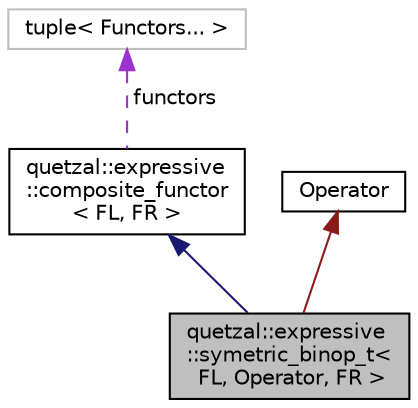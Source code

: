 digraph "quetzal::expressive::symetric_binop_t&lt; FL, Operator, FR &gt;"
{
 // LATEX_PDF_SIZE
  edge [fontname="Helvetica",fontsize="10",labelfontname="Helvetica",labelfontsize="10"];
  node [fontname="Helvetica",fontsize="10",shape=record];
  Node3 [label="quetzal::expressive\l::symetric_binop_t\<\l FL, Operator, FR \>",height=0.2,width=0.4,color="black", fillcolor="grey75", style="filled", fontcolor="black",tooltip=" "];
  Node4 -> Node3 [dir="back",color="midnightblue",fontsize="10",style="solid",fontname="Helvetica"];
  Node4 [label="quetzal::expressive\l::composite_functor\l\< FL, FR \>",height=0.2,width=0.4,color="black", fillcolor="white", style="filled",URL="$structquetzal_1_1expressive_1_1composite__functor.html",tooltip=" "];
  Node5 -> Node4 [dir="back",color="darkorchid3",fontsize="10",style="dashed",label=" functors" ,fontname="Helvetica"];
  Node5 [label="tuple\< Functors... \>",height=0.2,width=0.4,color="grey75", fillcolor="white", style="filled",tooltip=" "];
  Node6 -> Node3 [dir="back",color="firebrick4",fontsize="10",style="solid",fontname="Helvetica"];
  Node6 [label="Operator",height=0.2,width=0.4,color="black", fillcolor="white", style="filled",URL="$class_operator.html",tooltip=" "];
}
